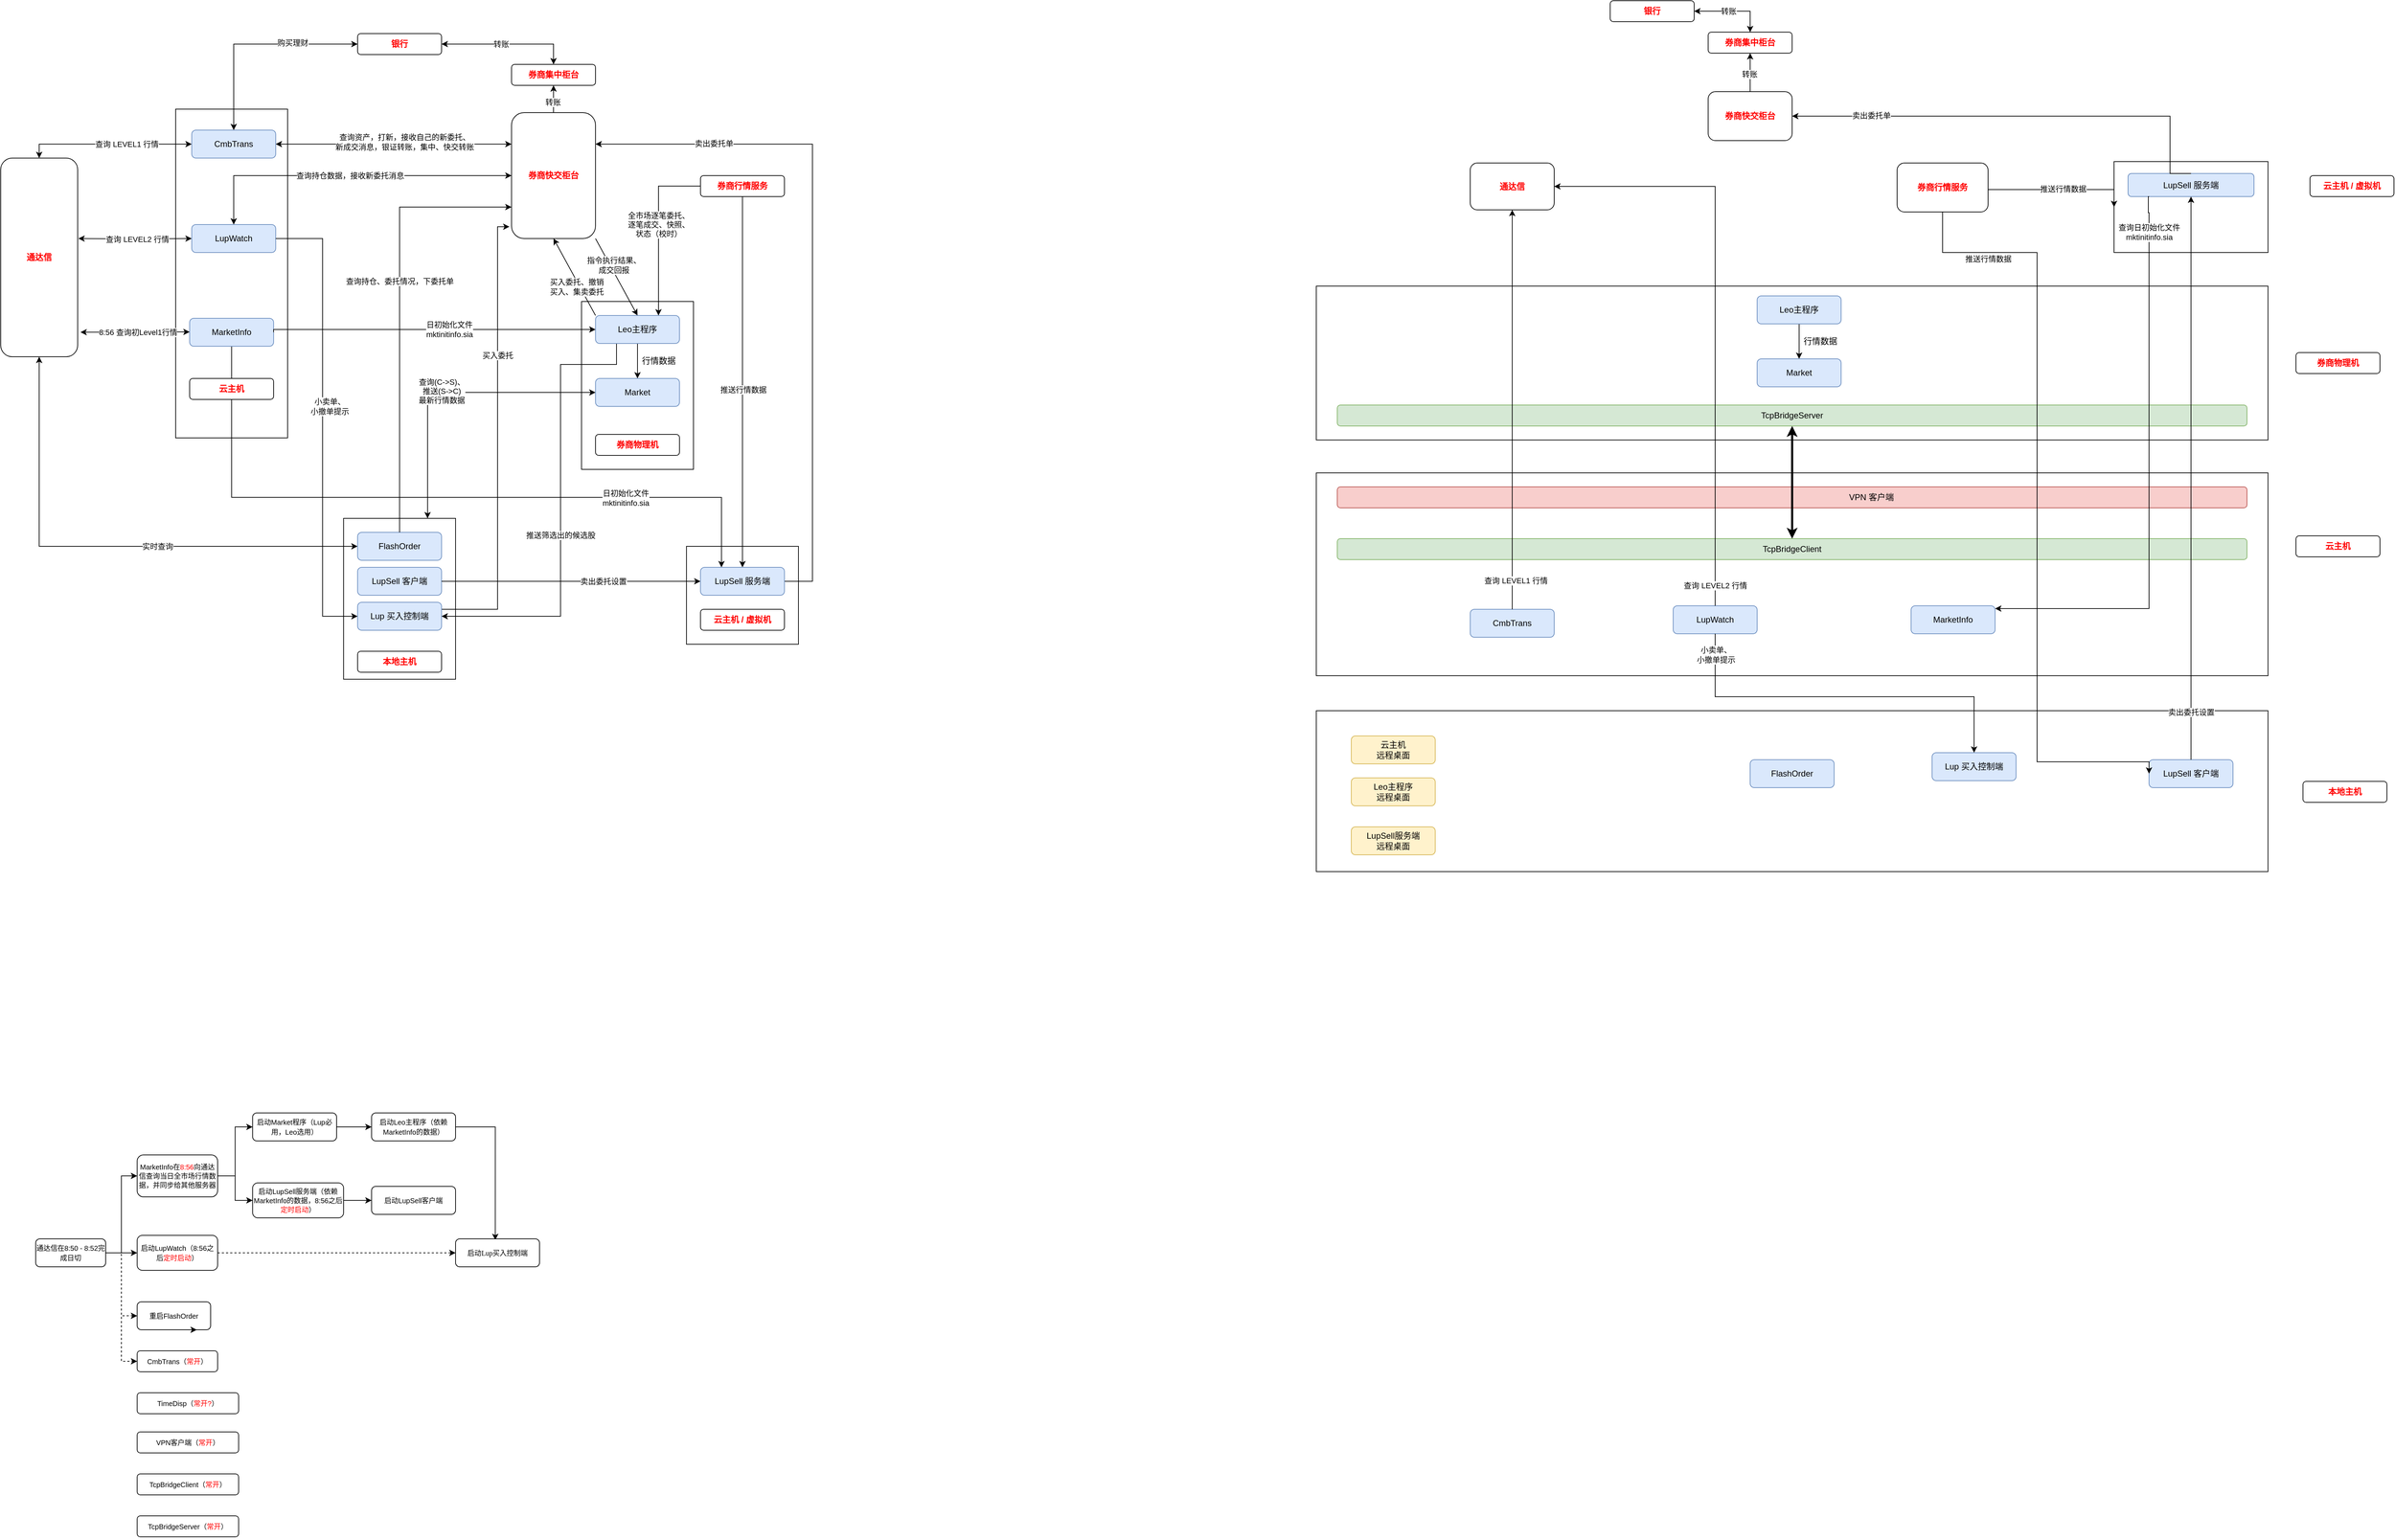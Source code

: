 <mxfile version="14.9.2" type="github">
  <diagram id="zWjm_z63V3XgTVhYP8XZ" name="Page-1">
    <mxGraphModel dx="1952" dy="1082" grid="1" gridSize="10" guides="1" tooltips="1" connect="1" arrows="1" fold="1" page="1" pageScale="1" pageWidth="100000" pageHeight="200000" background="none" math="0" shadow="0">
      <root>
        <mxCell id="0" />
        <mxCell id="1" parent="0" />
        <mxCell id="GFzgaptC59pULxbVYTi3-101" value="" style="rounded=0;whiteSpace=wrap;html=1;" parent="1" vertex="1">
          <mxGeometry x="1010" y="840" width="160" height="140" as="geometry" />
        </mxCell>
        <mxCell id="GFzgaptC59pULxbVYTi3-2" value="" style="rounded=0;whiteSpace=wrap;html=1;" parent="1" vertex="1">
          <mxGeometry x="520" y="800" width="160" height="230" as="geometry" />
        </mxCell>
        <mxCell id="GFzgaptC59pULxbVYTi3-75" style="edgeStyle=orthogonalEdgeStyle;rounded=0;orthogonalLoop=1;jettySize=auto;html=1;exitX=0;exitY=0.5;exitDx=0;exitDy=0;entryX=0.5;entryY=1;entryDx=0;entryDy=0;fontColor=#FF0000;startArrow=classic;startFill=1;" parent="1" source="GFzgaptC59pULxbVYTi3-3" target="GFzgaptC59pULxbVYTi3-17" edge="1">
          <mxGeometry relative="1" as="geometry" />
        </mxCell>
        <mxCell id="GFzgaptC59pULxbVYTi3-76" value="实时查询" style="edgeLabel;html=1;align=center;verticalAlign=middle;resizable=0;points=[];" parent="GFzgaptC59pULxbVYTi3-75" vertex="1" connectable="0">
          <mxGeometry x="0.005" y="1" relative="1" as="geometry">
            <mxPoint x="79" y="-1" as="offset" />
          </mxGeometry>
        </mxCell>
        <mxCell id="GFzgaptC59pULxbVYTi3-3" value="FlashOrder" style="rounded=1;whiteSpace=wrap;html=1;fillColor=#dae8fc;strokeColor=#6c8ebf;" parent="1" vertex="1">
          <mxGeometry x="540" y="820" width="120" height="40" as="geometry" />
        </mxCell>
        <mxCell id="GFzgaptC59pULxbVYTi3-4" value="LupSell 客户端" style="rounded=1;whiteSpace=wrap;html=1;fillColor=#dae8fc;strokeColor=#6c8ebf;" parent="1" vertex="1">
          <mxGeometry x="540" y="870" width="120" height="40" as="geometry" />
        </mxCell>
        <mxCell id="GFzgaptC59pULxbVYTi3-56" style="edgeStyle=orthogonalEdgeStyle;rounded=0;orthogonalLoop=1;jettySize=auto;html=1;exitX=1;exitY=0.25;exitDx=0;exitDy=0;startArrow=none;startFill=0;entryX=-0.025;entryY=0.906;entryDx=0;entryDy=0;entryPerimeter=0;" parent="1" source="GFzgaptC59pULxbVYTi3-5" target="GFzgaptC59pULxbVYTi3-18" edge="1">
          <mxGeometry relative="1" as="geometry">
            <mxPoint x="660" y="955" as="sourcePoint" />
            <mxPoint x="800" y="400" as="targetPoint" />
            <Array as="points">
              <mxPoint x="740" y="930" />
              <mxPoint x="740" y="383" />
            </Array>
          </mxGeometry>
        </mxCell>
        <mxCell id="GFzgaptC59pULxbVYTi3-58" value="买入委托" style="edgeLabel;html=1;align=center;verticalAlign=middle;resizable=0;points=[];" parent="GFzgaptC59pULxbVYTi3-56" vertex="1" connectable="0">
          <mxGeometry x="-0.495" y="-2" relative="1" as="geometry">
            <mxPoint x="-2" y="-281" as="offset" />
          </mxGeometry>
        </mxCell>
        <mxCell id="GFzgaptC59pULxbVYTi3-5" value="Lup 买入控制端" style="rounded=1;whiteSpace=wrap;html=1;fillColor=#dae8fc;strokeColor=#6c8ebf;" parent="1" vertex="1">
          <mxGeometry x="540" y="920" width="120" height="40" as="geometry" />
        </mxCell>
        <mxCell id="GFzgaptC59pULxbVYTi3-7" value="" style="rounded=0;whiteSpace=wrap;html=1;" parent="1" vertex="1">
          <mxGeometry x="280" y="215" width="160" height="470" as="geometry" />
        </mxCell>
        <mxCell id="GFzgaptC59pULxbVYTi3-39" style="edgeStyle=orthogonalEdgeStyle;rounded=0;orthogonalLoop=1;jettySize=auto;html=1;exitX=1;exitY=0.5;exitDx=0;exitDy=0;entryX=0;entryY=0.25;entryDx=0;entryDy=0;startArrow=classic;startFill=1;" parent="1" source="GFzgaptC59pULxbVYTi3-8" target="GFzgaptC59pULxbVYTi3-18" edge="1">
          <mxGeometry relative="1" as="geometry">
            <Array as="points">
              <mxPoint x="460" y="265" />
              <mxPoint x="460" y="265" />
            </Array>
          </mxGeometry>
        </mxCell>
        <mxCell id="GFzgaptC59pULxbVYTi3-84" value="查询资产，打新，接收自己的新委托、&lt;br&gt;新成交消息，银证转账，集中、快交转账" style="edgeLabel;html=1;align=center;verticalAlign=middle;resizable=0;points=[];" parent="GFzgaptC59pULxbVYTi3-39" vertex="1" connectable="0">
          <mxGeometry x="0.216" relative="1" as="geometry">
            <mxPoint x="-21" y="-3" as="offset" />
          </mxGeometry>
        </mxCell>
        <mxCell id="GFzgaptC59pULxbVYTi3-44" style="edgeStyle=orthogonalEdgeStyle;rounded=0;orthogonalLoop=1;jettySize=auto;html=1;entryX=0;entryY=0.5;entryDx=0;entryDy=0;startArrow=classic;startFill=1;" parent="1" target="GFzgaptC59pULxbVYTi3-10" edge="1">
          <mxGeometry relative="1" as="geometry">
            <mxPoint x="141" y="400" as="sourcePoint" />
            <Array as="points" />
          </mxGeometry>
        </mxCell>
        <mxCell id="GFzgaptC59pULxbVYTi3-80" value="查询 LEVEL2 行情" style="edgeLabel;html=1;align=center;verticalAlign=middle;resizable=0;points=[];" parent="GFzgaptC59pULxbVYTi3-44" vertex="1" connectable="0">
          <mxGeometry x="-0.06" y="1" relative="1" as="geometry">
            <mxPoint x="7" y="1" as="offset" />
          </mxGeometry>
        </mxCell>
        <mxCell id="GFzgaptC59pULxbVYTi3-48" style="edgeStyle=orthogonalEdgeStyle;rounded=0;orthogonalLoop=1;jettySize=auto;html=1;exitX=0.5;exitY=0;exitDx=0;exitDy=0;entryX=0.5;entryY=1;entryDx=0;entryDy=0;startArrow=none;startFill=0;" parent="1" source="GFzgaptC59pULxbVYTi3-18" target="GFzgaptC59pULxbVYTi3-86" edge="1">
          <mxGeometry relative="1" as="geometry" />
        </mxCell>
        <mxCell id="GFzgaptC59pULxbVYTi3-49" value="转账" style="edgeLabel;html=1;align=center;verticalAlign=middle;resizable=0;points=[];" parent="GFzgaptC59pULxbVYTi3-48" vertex="1" connectable="0">
          <mxGeometry x="0.163" y="1" relative="1" as="geometry">
            <mxPoint y="7" as="offset" />
          </mxGeometry>
        </mxCell>
        <mxCell id="GFzgaptC59pULxbVYTi3-91" style="edgeStyle=orthogonalEdgeStyle;rounded=0;orthogonalLoop=1;jettySize=auto;html=1;exitX=0;exitY=0.5;exitDx=0;exitDy=0;entryX=0.5;entryY=0;entryDx=0;entryDy=0;fontColor=#FF0000;startArrow=classic;startFill=1;" parent="1" source="GFzgaptC59pULxbVYTi3-8" target="GFzgaptC59pULxbVYTi3-17" edge="1">
          <mxGeometry relative="1" as="geometry">
            <Array as="points">
              <mxPoint x="85" y="265" />
            </Array>
          </mxGeometry>
        </mxCell>
        <mxCell id="GFzgaptC59pULxbVYTi3-93" value="查询 LEVEL1 行情" style="edgeLabel;html=1;align=center;verticalAlign=middle;resizable=0;points=[];" parent="GFzgaptC59pULxbVYTi3-91" vertex="1" connectable="0">
          <mxGeometry x="-0.216" relative="1" as="geometry">
            <mxPoint as="offset" />
          </mxGeometry>
        </mxCell>
        <mxCell id="GFzgaptC59pULxbVYTi3-8" value="CmbTrans" style="rounded=1;whiteSpace=wrap;html=1;fillColor=#dae8fc;strokeColor=#6c8ebf;" parent="1" vertex="1">
          <mxGeometry x="303" y="245" width="120" height="40" as="geometry" />
        </mxCell>
        <mxCell id="9MpZREbGWWfROIw2DjPy-7" style="edgeStyle=orthogonalEdgeStyle;rounded=0;orthogonalLoop=1;jettySize=auto;html=1;exitX=0.5;exitY=1;exitDx=0;exitDy=0;entryX=0.25;entryY=0;entryDx=0;entryDy=0;shadow=0;startArrow=none;startFill=0;" parent="1" source="GFzgaptC59pULxbVYTi3-9" target="GFzgaptC59pULxbVYTi3-71" edge="1">
          <mxGeometry relative="1" as="geometry">
            <Array as="points">
              <mxPoint x="360" y="770" />
              <mxPoint x="1060" y="770" />
            </Array>
          </mxGeometry>
        </mxCell>
        <mxCell id="9MpZREbGWWfROIw2DjPy-8" value="日初始化文件&lt;br&gt;mktinitinfo.sia" style="edgeLabel;html=1;align=center;verticalAlign=middle;resizable=0;points=[];" parent="9MpZREbGWWfROIw2DjPy-7" vertex="1" connectable="0">
          <mxGeometry x="0.449" y="-1" relative="1" as="geometry">
            <mxPoint x="43" as="offset" />
          </mxGeometry>
        </mxCell>
        <mxCell id="GFzgaptC59pULxbVYTi3-9" value="MarketInfo" style="rounded=1;whiteSpace=wrap;html=1;fillColor=#dae8fc;strokeColor=#6c8ebf;" parent="1" vertex="1">
          <mxGeometry x="300" y="514" width="120" height="40" as="geometry" />
        </mxCell>
        <mxCell id="GFzgaptC59pULxbVYTi3-10" value="LupWatch" style="rounded=1;whiteSpace=wrap;html=1;fillColor=#dae8fc;strokeColor=#6c8ebf;" parent="1" vertex="1">
          <mxGeometry x="303" y="380" width="120" height="40" as="geometry" />
        </mxCell>
        <mxCell id="GFzgaptC59pULxbVYTi3-12" value="" style="rounded=0;whiteSpace=wrap;html=1;" parent="1" vertex="1">
          <mxGeometry x="860" y="490" width="160" height="240" as="geometry" />
        </mxCell>
        <mxCell id="GFzgaptC59pULxbVYTi3-11" value="券商物理机" style="rounded=1;whiteSpace=wrap;html=1;fontColor=#FF0000;fontStyle=1" parent="1" vertex="1">
          <mxGeometry x="880" y="680" width="120" height="30" as="geometry" />
        </mxCell>
        <mxCell id="GFzgaptC59pULxbVYTi3-20" style="edgeStyle=orthogonalEdgeStyle;rounded=0;orthogonalLoop=1;jettySize=auto;html=1;exitX=0.5;exitY=1;exitDx=0;exitDy=0;entryX=0.5;entryY=0;entryDx=0;entryDy=0;" parent="1" source="GFzgaptC59pULxbVYTi3-13" target="GFzgaptC59pULxbVYTi3-14" edge="1">
          <mxGeometry relative="1" as="geometry" />
        </mxCell>
        <mxCell id="GFzgaptC59pULxbVYTi3-22" style="rounded=0;orthogonalLoop=1;jettySize=auto;html=1;exitX=0;exitY=0;exitDx=0;exitDy=0;entryX=0.5;entryY=1;entryDx=0;entryDy=0;startArrow=none;startFill=0;" parent="1" source="GFzgaptC59pULxbVYTi3-13" target="GFzgaptC59pULxbVYTi3-18" edge="1">
          <mxGeometry relative="1" as="geometry" />
        </mxCell>
        <mxCell id="GFzgaptC59pULxbVYTi3-23" value="买入委托、撤销&lt;br&gt;买入、集卖委托" style="edgeLabel;html=1;align=center;verticalAlign=middle;resizable=0;points=[];" parent="GFzgaptC59pULxbVYTi3-22" vertex="1" connectable="0">
          <mxGeometry x="-0.215" y="4" relative="1" as="geometry">
            <mxPoint as="offset" />
          </mxGeometry>
        </mxCell>
        <mxCell id="9MpZREbGWWfROIw2DjPy-3" style="edgeStyle=orthogonalEdgeStyle;rounded=0;orthogonalLoop=1;jettySize=auto;html=1;exitX=0.25;exitY=1;exitDx=0;exitDy=0;entryX=1;entryY=0.5;entryDx=0;entryDy=0;startArrow=none;startFill=0;fillColor=#e51400;" parent="1" source="GFzgaptC59pULxbVYTi3-13" target="GFzgaptC59pULxbVYTi3-5" edge="1">
          <mxGeometry relative="1" as="geometry">
            <Array as="points">
              <mxPoint x="910" y="580" />
              <mxPoint x="830" y="580" />
              <mxPoint x="830" y="940" />
            </Array>
          </mxGeometry>
        </mxCell>
        <mxCell id="9MpZREbGWWfROIw2DjPy-4" value="推送筛选出的候选股" style="edgeLabel;html=1;align=center;verticalAlign=middle;resizable=0;points=[];" parent="9MpZREbGWWfROIw2DjPy-3" vertex="1" connectable="0">
          <mxGeometry x="-0.11" relative="1" as="geometry">
            <mxPoint y="69" as="offset" />
          </mxGeometry>
        </mxCell>
        <mxCell id="GFzgaptC59pULxbVYTi3-13" value="Leo主程序" style="rounded=1;whiteSpace=wrap;html=1;fillColor=#dae8fc;strokeColor=#6c8ebf;" parent="1" vertex="1">
          <mxGeometry x="880" y="510" width="120" height="40" as="geometry" />
        </mxCell>
        <mxCell id="GFzgaptC59pULxbVYTi3-46" style="edgeStyle=orthogonalEdgeStyle;rounded=0;orthogonalLoop=1;jettySize=auto;html=1;exitX=0;exitY=0.5;exitDx=0;exitDy=0;entryX=0.75;entryY=0;entryDx=0;entryDy=0;startArrow=classic;startFill=1;" parent="1" source="GFzgaptC59pULxbVYTi3-14" target="GFzgaptC59pULxbVYTi3-2" edge="1">
          <mxGeometry relative="1" as="geometry" />
        </mxCell>
        <mxCell id="GFzgaptC59pULxbVYTi3-54" value="查询(C-&amp;gt;S)、&lt;br&gt;推送(S-&amp;gt;C)&lt;br&gt;最新行情数据" style="edgeLabel;html=1;align=center;verticalAlign=middle;resizable=0;points=[];" parent="GFzgaptC59pULxbVYTi3-46" vertex="1" connectable="0">
          <mxGeometry x="0.505" y="3" relative="1" as="geometry">
            <mxPoint x="17" y="-78" as="offset" />
          </mxGeometry>
        </mxCell>
        <mxCell id="GFzgaptC59pULxbVYTi3-14" value="Market" style="rounded=1;whiteSpace=wrap;html=1;fillColor=#dae8fc;strokeColor=#6c8ebf;" parent="1" vertex="1">
          <mxGeometry x="880" y="600" width="120" height="40" as="geometry" />
        </mxCell>
        <mxCell id="GFzgaptC59pULxbVYTi3-34" style="edgeStyle=orthogonalEdgeStyle;rounded=0;orthogonalLoop=1;jettySize=auto;html=1;exitX=0;exitY=0.5;exitDx=0;exitDy=0;entryX=0.5;entryY=0;entryDx=0;entryDy=0;startArrow=classic;startFill=1;" parent="1" source="GFzgaptC59pULxbVYTi3-47" target="GFzgaptC59pULxbVYTi3-8" edge="1">
          <mxGeometry relative="1" as="geometry" />
        </mxCell>
        <mxCell id="GFzgaptC59pULxbVYTi3-35" value="购买理财" style="edgeLabel;html=1;align=center;verticalAlign=middle;resizable=0;points=[];" parent="GFzgaptC59pULxbVYTi3-34" vertex="1" connectable="0">
          <mxGeometry x="-0.092" y="3" relative="1" as="geometry">
            <mxPoint x="43" y="-5" as="offset" />
          </mxGeometry>
        </mxCell>
        <mxCell id="GFzgaptC59pULxbVYTi3-41" style="edgeStyle=orthogonalEdgeStyle;rounded=0;orthogonalLoop=1;jettySize=auto;html=1;startArrow=classic;startFill=1;exitX=1.036;exitY=0.938;exitDx=0;exitDy=0;exitPerimeter=0;" parent="1" edge="1">
          <mxGeometry relative="1" as="geometry">
            <mxPoint x="143.96" y="533.892" as="sourcePoint" />
            <Array as="points">
              <mxPoint x="144" y="533.5" />
            </Array>
            <mxPoint x="300" y="533.5" as="targetPoint" />
          </mxGeometry>
        </mxCell>
        <mxCell id="GFzgaptC59pULxbVYTi3-42" value="8:56 查询初Level1行情" style="edgeLabel;html=1;align=center;verticalAlign=middle;resizable=0;points=[];" parent="GFzgaptC59pULxbVYTi3-41" vertex="1" connectable="0">
          <mxGeometry x="-0.24" y="1" relative="1" as="geometry">
            <mxPoint x="22" y="1" as="offset" />
          </mxGeometry>
        </mxCell>
        <mxCell id="GFzgaptC59pULxbVYTi3-17" value="通达信" style="rounded=1;whiteSpace=wrap;html=1;fontColor=#FF0000;fontStyle=1" parent="1" vertex="1">
          <mxGeometry x="30" y="285" width="110" height="284" as="geometry" />
        </mxCell>
        <mxCell id="GFzgaptC59pULxbVYTi3-25" style="edgeStyle=none;rounded=0;orthogonalLoop=1;jettySize=auto;html=1;exitX=1;exitY=1;exitDx=0;exitDy=0;entryX=0.5;entryY=0;entryDx=0;entryDy=0;startArrow=none;startFill=0;" parent="1" source="GFzgaptC59pULxbVYTi3-18" target="GFzgaptC59pULxbVYTi3-13" edge="1">
          <mxGeometry relative="1" as="geometry" />
        </mxCell>
        <mxCell id="GFzgaptC59pULxbVYTi3-27" value="指令执行结果、&lt;br&gt;成交回报" style="edgeLabel;html=1;align=center;verticalAlign=middle;resizable=0;points=[];" parent="GFzgaptC59pULxbVYTi3-25" vertex="1" connectable="0">
          <mxGeometry x="-0.277" y="4" relative="1" as="geometry">
            <mxPoint as="offset" />
          </mxGeometry>
        </mxCell>
        <mxCell id="GFzgaptC59pULxbVYTi3-81" style="edgeStyle=orthogonalEdgeStyle;rounded=0;orthogonalLoop=1;jettySize=auto;html=1;exitX=0;exitY=0.5;exitDx=0;exitDy=0;fontColor=#FF0000;startArrow=classic;startFill=1;" parent="1" source="GFzgaptC59pULxbVYTi3-18" edge="1">
          <mxGeometry relative="1" as="geometry">
            <Array as="points">
              <mxPoint x="363" y="310" />
            </Array>
            <mxPoint x="363" y="380" as="targetPoint" />
          </mxGeometry>
        </mxCell>
        <mxCell id="GFzgaptC59pULxbVYTi3-82" value="查询持仓数据，接收新委托消息" style="edgeLabel;html=1;align=center;verticalAlign=middle;resizable=0;points=[];" parent="GFzgaptC59pULxbVYTi3-81" vertex="1" connectable="0">
          <mxGeometry x="-0.38" y="3" relative="1" as="geometry">
            <mxPoint x="-86" y="-3" as="offset" />
          </mxGeometry>
        </mxCell>
        <mxCell id="GFzgaptC59pULxbVYTi3-18" value="券商快交柜台" style="rounded=1;whiteSpace=wrap;html=1;fontStyle=1;fontColor=#FF0000;" parent="1" vertex="1">
          <mxGeometry x="760" y="220" width="120" height="180" as="geometry" />
        </mxCell>
        <mxCell id="GFzgaptC59pULxbVYTi3-28" style="edgeStyle=orthogonalEdgeStyle;rounded=0;orthogonalLoop=1;jettySize=auto;html=1;exitX=0;exitY=0.5;exitDx=0;exitDy=0;entryX=0.75;entryY=0;entryDx=0;entryDy=0;startArrow=none;startFill=0;" parent="1" source="GFzgaptC59pULxbVYTi3-19" target="GFzgaptC59pULxbVYTi3-13" edge="1">
          <mxGeometry relative="1" as="geometry" />
        </mxCell>
        <mxCell id="GFzgaptC59pULxbVYTi3-30" value="全市场逐笔委托、&lt;br&gt;逐笔成交、快照、&lt;br&gt;状态（校时）" style="edgeLabel;html=1;align=center;verticalAlign=middle;resizable=0;points=[];" parent="GFzgaptC59pULxbVYTi3-28" vertex="1" connectable="0">
          <mxGeometry x="-0.414" y="3" relative="1" as="geometry">
            <mxPoint x="-3" y="43" as="offset" />
          </mxGeometry>
        </mxCell>
        <mxCell id="GFzgaptC59pULxbVYTi3-19" value="券商行情服务" style="rounded=1;whiteSpace=wrap;html=1;fontColor=#FF0000;fontStyle=1" parent="1" vertex="1">
          <mxGeometry x="1030" y="310" width="120" height="30" as="geometry" />
        </mxCell>
        <mxCell id="GFzgaptC59pULxbVYTi3-36" value="行情数据" style="text;html=1;resizable=0;autosize=1;align=center;verticalAlign=middle;points=[];fillColor=none;strokeColor=none;rounded=0;" parent="1" vertex="1">
          <mxGeometry x="940" y="565" width="60" height="20" as="geometry" />
        </mxCell>
        <mxCell id="GFzgaptC59pULxbVYTi3-47" value="银行" style="rounded=1;whiteSpace=wrap;html=1;fontColor=#FF0000;fontStyle=1" parent="1" vertex="1">
          <mxGeometry x="540" y="107" width="120" height="30" as="geometry" />
        </mxCell>
        <mxCell id="GFzgaptC59pULxbVYTi3-51" style="edgeStyle=orthogonalEdgeStyle;rounded=0;orthogonalLoop=1;jettySize=auto;html=1;entryX=0;entryY=0.75;entryDx=0;entryDy=0;startArrow=none;startFill=0;exitX=0.5;exitY=0;exitDx=0;exitDy=0;" parent="1" source="GFzgaptC59pULxbVYTi3-3" target="GFzgaptC59pULxbVYTi3-18" edge="1">
          <mxGeometry relative="1" as="geometry">
            <mxPoint x="650" y="820" as="sourcePoint" />
            <Array as="points">
              <mxPoint x="600" y="355" />
            </Array>
          </mxGeometry>
        </mxCell>
        <mxCell id="GFzgaptC59pULxbVYTi3-77" value="查询持仓、委托情况，下委托单" style="edgeLabel;html=1;align=center;verticalAlign=middle;resizable=0;points=[];" parent="GFzgaptC59pULxbVYTi3-51" vertex="1" connectable="0">
          <mxGeometry x="0.205" y="2" relative="1" as="geometry">
            <mxPoint x="2" y="17" as="offset" />
          </mxGeometry>
        </mxCell>
        <mxCell id="GFzgaptC59pULxbVYTi3-55" style="edgeStyle=orthogonalEdgeStyle;rounded=0;orthogonalLoop=1;jettySize=auto;html=1;exitX=1;exitY=0.5;exitDx=0;exitDy=0;entryX=0;entryY=0.5;entryDx=0;entryDy=0;startArrow=none;startFill=0;" parent="1" source="GFzgaptC59pULxbVYTi3-4" target="GFzgaptC59pULxbVYTi3-71" edge="1">
          <mxGeometry relative="1" as="geometry">
            <Array as="points">
              <mxPoint x="910" y="890" />
              <mxPoint x="910" y="890" />
            </Array>
          </mxGeometry>
        </mxCell>
        <mxCell id="GFzgaptC59pULxbVYTi3-57" value="卖出委托设置" style="edgeLabel;html=1;align=center;verticalAlign=middle;resizable=0;points=[];" parent="GFzgaptC59pULxbVYTi3-55" vertex="1" connectable="0">
          <mxGeometry x="-0.424" y="-1" relative="1" as="geometry">
            <mxPoint x="124" y="-1" as="offset" />
          </mxGeometry>
        </mxCell>
        <mxCell id="GFzgaptC59pULxbVYTi3-68" style="edgeStyle=orthogonalEdgeStyle;rounded=0;orthogonalLoop=1;jettySize=auto;html=1;fontColor=#000000;startArrow=none;startFill=0;exitX=1;exitY=0.5;exitDx=0;exitDy=0;" parent="1" source="GFzgaptC59pULxbVYTi3-9" edge="1">
          <mxGeometry relative="1" as="geometry">
            <mxPoint x="880" y="530" as="targetPoint" />
            <Array as="points">
              <mxPoint x="420" y="530" />
            </Array>
            <mxPoint x="420" y="530" as="sourcePoint" />
          </mxGeometry>
        </mxCell>
        <mxCell id="GFzgaptC59pULxbVYTi3-69" value="日初始化文件&lt;br&gt;mktinitinfo.sia" style="edgeLabel;html=1;align=center;verticalAlign=middle;resizable=0;points=[];fontColor=#000000;" parent="GFzgaptC59pULxbVYTi3-68" vertex="1" connectable="0">
          <mxGeometry x="-0.184" y="2" relative="1" as="geometry">
            <mxPoint x="65" y="2" as="offset" />
          </mxGeometry>
        </mxCell>
        <mxCell id="GFzgaptC59pULxbVYTi3-72" style="edgeStyle=orthogonalEdgeStyle;rounded=0;orthogonalLoop=1;jettySize=auto;html=1;exitX=0.433;exitY=1;exitDx=0;exitDy=0;fontColor=#FF0000;startArrow=none;startFill=0;exitPerimeter=0;entryX=0.5;entryY=0;entryDx=0;entryDy=0;" parent="1" source="GFzgaptC59pULxbVYTi3-19" target="GFzgaptC59pULxbVYTi3-71" edge="1">
          <mxGeometry relative="1" as="geometry">
            <mxPoint x="1090" y="880" as="targetPoint" />
            <Array as="points">
              <mxPoint x="1090" y="340" />
            </Array>
          </mxGeometry>
        </mxCell>
        <mxCell id="9MpZREbGWWfROIw2DjPy-2" value="推送行情数据" style="edgeLabel;html=1;align=center;verticalAlign=middle;resizable=0;points=[];" parent="GFzgaptC59pULxbVYTi3-72" vertex="1" connectable="0">
          <mxGeometry x="0.055" y="1" relative="1" as="geometry">
            <mxPoint as="offset" />
          </mxGeometry>
        </mxCell>
        <mxCell id="GFzgaptC59pULxbVYTi3-73" style="edgeStyle=orthogonalEdgeStyle;rounded=0;orthogonalLoop=1;jettySize=auto;html=1;exitX=1;exitY=0.5;exitDx=0;exitDy=0;fontColor=#FF0000;startArrow=none;startFill=0;entryX=1;entryY=0.25;entryDx=0;entryDy=0;" parent="1" source="GFzgaptC59pULxbVYTi3-71" target="GFzgaptC59pULxbVYTi3-18" edge="1">
          <mxGeometry relative="1" as="geometry">
            <Array as="points">
              <mxPoint x="1190" y="890" />
              <mxPoint x="1190" y="265" />
            </Array>
          </mxGeometry>
        </mxCell>
        <mxCell id="GFzgaptC59pULxbVYTi3-104" value="卖出委托单" style="edgeLabel;html=1;align=center;verticalAlign=middle;resizable=0;points=[];fontColor=#000000;" parent="GFzgaptC59pULxbVYTi3-73" vertex="1" connectable="0">
          <mxGeometry x="0.654" y="-1" relative="1" as="geometry">
            <mxPoint as="offset" />
          </mxGeometry>
        </mxCell>
        <mxCell id="GFzgaptC59pULxbVYTi3-71" value="LupSell 服务端" style="rounded=1;whiteSpace=wrap;html=1;fillColor=#dae8fc;strokeColor=#6c8ebf;" parent="1" vertex="1">
          <mxGeometry x="1030" y="870" width="120" height="40" as="geometry" />
        </mxCell>
        <mxCell id="GFzgaptC59pULxbVYTi3-87" style="edgeStyle=orthogonalEdgeStyle;rounded=0;orthogonalLoop=1;jettySize=auto;html=1;exitX=0.5;exitY=0;exitDx=0;exitDy=0;entryX=1;entryY=0.5;entryDx=0;entryDy=0;fontColor=#FF0000;startArrow=classic;startFill=1;" parent="1" source="GFzgaptC59pULxbVYTi3-86" target="GFzgaptC59pULxbVYTi3-47" edge="1">
          <mxGeometry relative="1" as="geometry" />
        </mxCell>
        <mxCell id="GFzgaptC59pULxbVYTi3-95" value="转账" style="edgeLabel;html=1;align=center;verticalAlign=middle;resizable=0;points=[];" parent="GFzgaptC59pULxbVYTi3-87" vertex="1" connectable="0">
          <mxGeometry x="0.106" relative="1" as="geometry">
            <mxPoint as="offset" />
          </mxGeometry>
        </mxCell>
        <mxCell id="GFzgaptC59pULxbVYTi3-86" value="券商集中柜台" style="rounded=1;whiteSpace=wrap;html=1;fontColor=#FF0000;fontStyle=1;fontSize=12;" parent="1" vertex="1">
          <mxGeometry x="760" y="151" width="120" height="30" as="geometry" />
        </mxCell>
        <mxCell id="GFzgaptC59pULxbVYTi3-6" value="云主机" style="rounded=1;whiteSpace=wrap;html=1;fontColor=#FF0000;fontStyle=1" parent="1" vertex="1">
          <mxGeometry x="300" y="600" width="120" height="30" as="geometry" />
        </mxCell>
        <mxCell id="GFzgaptC59pULxbVYTi3-102" value="云主机 / 虚拟机" style="rounded=1;whiteSpace=wrap;html=1;fontColor=#FF0000;fontStyle=1" parent="1" vertex="1">
          <mxGeometry x="1030" y="930" width="120" height="30" as="geometry" />
        </mxCell>
        <mxCell id="GFzgaptC59pULxbVYTi3-1" value="本地主机" style="rounded=1;whiteSpace=wrap;html=1;fontColor=#FF0000;fontStyle=1" parent="1" vertex="1">
          <mxGeometry x="540" y="990" width="120" height="30" as="geometry" />
        </mxCell>
        <mxCell id="GFzgaptC59pULxbVYTi3-78" style="edgeStyle=orthogonalEdgeStyle;rounded=0;orthogonalLoop=1;jettySize=auto;html=1;exitX=1;exitY=0.5;exitDx=0;exitDy=0;entryX=0;entryY=0.5;entryDx=0;entryDy=0;fontColor=#FF0000;startArrow=none;startFill=0;" parent="1" source="GFzgaptC59pULxbVYTi3-10" target="GFzgaptC59pULxbVYTi3-5" edge="1">
          <mxGeometry relative="1" as="geometry">
            <Array as="points">
              <mxPoint x="490" y="400" />
              <mxPoint x="490" y="940" />
            </Array>
          </mxGeometry>
        </mxCell>
        <mxCell id="GFzgaptC59pULxbVYTi3-79" value="小卖单、&lt;br&gt;小撤单提示" style="edgeLabel;html=1;align=center;verticalAlign=middle;resizable=0;points=[];" parent="GFzgaptC59pULxbVYTi3-78" vertex="1" connectable="0">
          <mxGeometry x="-0.065" y="-1" relative="1" as="geometry">
            <mxPoint x="11" as="offset" />
          </mxGeometry>
        </mxCell>
        <mxCell id="YGjzsFuAqEHbAgfM_WPp-7" style="edgeStyle=orthogonalEdgeStyle;rounded=0;orthogonalLoop=1;jettySize=auto;html=1;exitX=1;exitY=0.5;exitDx=0;exitDy=0;" parent="1" source="YGjzsFuAqEHbAgfM_WPp-2" target="YGjzsFuAqEHbAgfM_WPp-4" edge="1">
          <mxGeometry relative="1" as="geometry" />
        </mxCell>
        <mxCell id="YGjzsFuAqEHbAgfM_WPp-8" style="edgeStyle=orthogonalEdgeStyle;rounded=0;orthogonalLoop=1;jettySize=auto;html=1;exitX=1;exitY=0.5;exitDx=0;exitDy=0;entryX=0;entryY=0.5;entryDx=0;entryDy=0;" parent="1" source="YGjzsFuAqEHbAgfM_WPp-2" target="YGjzsFuAqEHbAgfM_WPp-3" edge="1">
          <mxGeometry relative="1" as="geometry" />
        </mxCell>
        <mxCell id="YGjzsFuAqEHbAgfM_WPp-9" style="edgeStyle=orthogonalEdgeStyle;rounded=0;orthogonalLoop=1;jettySize=auto;html=1;exitX=1;exitY=0.5;exitDx=0;exitDy=0;entryX=0;entryY=0.5;entryDx=0;entryDy=0;dashed=1;" parent="1" source="YGjzsFuAqEHbAgfM_WPp-2" target="YGjzsFuAqEHbAgfM_WPp-5" edge="1">
          <mxGeometry relative="1" as="geometry" />
        </mxCell>
        <mxCell id="YGjzsFuAqEHbAgfM_WPp-22" style="edgeStyle=orthogonalEdgeStyle;rounded=0;orthogonalLoop=1;jettySize=auto;html=1;exitX=1;exitY=0.5;exitDx=0;exitDy=0;entryX=0;entryY=0.5;entryDx=0;entryDy=0;dashed=1;" parent="1" source="YGjzsFuAqEHbAgfM_WPp-2" target="YGjzsFuAqEHbAgfM_WPp-21" edge="1">
          <mxGeometry relative="1" as="geometry" />
        </mxCell>
        <mxCell id="YGjzsFuAqEHbAgfM_WPp-2" value="&lt;p class=&quot;MsoNormal&quot; style=&quot;line-height: 10.0pt&quot;&gt;&lt;span style=&quot;font-size: 7.5pt&quot;&gt;通达信在&lt;span lang=&quot;EN-US&quot;&gt;8:50 - 8:52&lt;/span&gt;完成日切&lt;span lang=&quot;EN-US&quot;&gt;&lt;/span&gt;&lt;/span&gt;&lt;/p&gt;" style="rounded=1;whiteSpace=wrap;html=1;" parent="1" vertex="1">
          <mxGeometry x="80" y="1830" width="100" height="40" as="geometry" />
        </mxCell>
        <mxCell id="YGjzsFuAqEHbAgfM_WPp-17" style="edgeStyle=orthogonalEdgeStyle;rounded=0;orthogonalLoop=1;jettySize=auto;html=1;exitX=1;exitY=0.5;exitDx=0;exitDy=0;entryX=0;entryY=0.5;entryDx=0;entryDy=0;" parent="1" source="YGjzsFuAqEHbAgfM_WPp-3" target="YGjzsFuAqEHbAgfM_WPp-10" edge="1">
          <mxGeometry relative="1" as="geometry" />
        </mxCell>
        <mxCell id="YGjzsFuAqEHbAgfM_WPp-19" style="edgeStyle=orthogonalEdgeStyle;rounded=0;orthogonalLoop=1;jettySize=auto;html=1;exitX=1;exitY=0.5;exitDx=0;exitDy=0;entryX=0;entryY=0.5;entryDx=0;entryDy=0;" parent="1" source="YGjzsFuAqEHbAgfM_WPp-3" target="YGjzsFuAqEHbAgfM_WPp-12" edge="1">
          <mxGeometry relative="1" as="geometry" />
        </mxCell>
        <mxCell id="YGjzsFuAqEHbAgfM_WPp-3" value="&lt;p class=&quot;MsoNormal&quot; style=&quot;line-height: 10.0pt&quot;&gt;&lt;span lang=&quot;EN-US&quot; style=&quot;font-size: 7.5pt&quot;&gt;MarketInfo&lt;/span&gt;&lt;span style=&quot;font-size: 7.5pt&quot;&gt;在&lt;span lang=&quot;EN-US&quot; style=&quot;color: red&quot;&gt;8:56&lt;/span&gt;向通达信查询当日全市场行情数据，并同步给其他服务器&lt;span lang=&quot;EN-US&quot;&gt;&lt;/span&gt;&lt;/span&gt;&lt;/p&gt;" style="rounded=1;whiteSpace=wrap;html=1;" parent="1" vertex="1">
          <mxGeometry x="225" y="1710" width="115" height="60" as="geometry" />
        </mxCell>
        <mxCell id="YGjzsFuAqEHbAgfM_WPp-15" style="edgeStyle=orthogonalEdgeStyle;rounded=0;orthogonalLoop=1;jettySize=auto;html=1;exitX=1;exitY=0.5;exitDx=0;exitDy=0;entryX=0;entryY=0.5;entryDx=0;entryDy=0;dashed=1;" parent="1" source="YGjzsFuAqEHbAgfM_WPp-4" target="YGjzsFuAqEHbAgfM_WPp-14" edge="1">
          <mxGeometry relative="1" as="geometry" />
        </mxCell>
        <mxCell id="YGjzsFuAqEHbAgfM_WPp-4" value="&lt;p class=&quot;MsoNormal&quot; style=&quot;line-height: 10.0pt&quot;&gt;&lt;span style=&quot;font-size: 7.5pt&quot;&gt;启动&lt;span lang=&quot;EN-US&quot;&gt;LupWatch&lt;/span&gt;（8:56之后&lt;font color=&quot;#ff0000&quot;&gt;定时&lt;/font&gt;&lt;span style=&quot;color: red&quot;&gt;启动&lt;/span&gt;）&lt;span lang=&quot;EN-US&quot;&gt;&lt;/span&gt;&lt;/span&gt;&lt;/p&gt;" style="rounded=1;whiteSpace=wrap;html=1;" parent="1" vertex="1">
          <mxGeometry x="225" y="1825" width="115" height="50" as="geometry" />
        </mxCell>
        <mxCell id="YGjzsFuAqEHbAgfM_WPp-5" value="&lt;p class=&quot;MsoNormal&quot; style=&quot;line-height: 10.0pt&quot;&gt;&lt;span style=&quot;font-size: 7.5pt&quot;&gt;重启&lt;span lang=&quot;EN-US&quot;&gt;FlashOrder&lt;/span&gt;&lt;/span&gt;&lt;/p&gt;" style="rounded=1;whiteSpace=wrap;html=1;" parent="1" vertex="1">
          <mxGeometry x="225" y="1920" width="105" height="40" as="geometry" />
        </mxCell>
        <mxCell id="YGjzsFuAqEHbAgfM_WPp-6" style="edgeStyle=orthogonalEdgeStyle;rounded=0;orthogonalLoop=1;jettySize=auto;html=1;exitX=0.75;exitY=1;exitDx=0;exitDy=0;entryX=0.812;entryY=1.021;entryDx=0;entryDy=0;entryPerimeter=0;" parent="1" source="YGjzsFuAqEHbAgfM_WPp-5" target="YGjzsFuAqEHbAgfM_WPp-5" edge="1">
          <mxGeometry relative="1" as="geometry" />
        </mxCell>
        <mxCell id="YGjzsFuAqEHbAgfM_WPp-18" style="edgeStyle=orthogonalEdgeStyle;rounded=0;orthogonalLoop=1;jettySize=auto;html=1;exitX=1;exitY=0.5;exitDx=0;exitDy=0;entryX=0;entryY=0.5;entryDx=0;entryDy=0;" parent="1" source="YGjzsFuAqEHbAgfM_WPp-10" target="YGjzsFuAqEHbAgfM_WPp-11" edge="1">
          <mxGeometry relative="1" as="geometry" />
        </mxCell>
        <mxCell id="YGjzsFuAqEHbAgfM_WPp-10" value="&lt;p class=&quot;MsoNormal&quot; style=&quot;line-height: 10.0pt&quot;&gt;&lt;span style=&quot;font-size: 7.5pt&quot;&gt;启动&lt;span lang=&quot;EN-US&quot;&gt;Market&lt;/span&gt;程序（Lup必用，Leo选用）&lt;span lang=&quot;EN-US&quot;&gt;&lt;/span&gt;&lt;/span&gt;&lt;/p&gt;" style="rounded=1;whiteSpace=wrap;html=1;" parent="1" vertex="1">
          <mxGeometry x="390" y="1650" width="120" height="40" as="geometry" />
        </mxCell>
        <mxCell id="YGjzsFuAqEHbAgfM_WPp-16" style="edgeStyle=orthogonalEdgeStyle;rounded=0;orthogonalLoop=1;jettySize=auto;html=1;exitX=1;exitY=0.5;exitDx=0;exitDy=0;entryX=0.473;entryY=0.043;entryDx=0;entryDy=0;entryPerimeter=0;" parent="1" source="YGjzsFuAqEHbAgfM_WPp-11" target="YGjzsFuAqEHbAgfM_WPp-14" edge="1">
          <mxGeometry relative="1" as="geometry" />
        </mxCell>
        <mxCell id="YGjzsFuAqEHbAgfM_WPp-11" value="&lt;p class=&quot;MsoNormal&quot; style=&quot;line-height: 10.0pt&quot;&gt;&lt;span style=&quot;font-size: 7.5pt&quot;&gt;启动&lt;span lang=&quot;EN-US&quot;&gt;Leo&lt;/span&gt;主程序（依赖&lt;span lang=&quot;EN-US&quot;&gt;MarketInfo&lt;/span&gt;的数据）&lt;span lang=&quot;EN-US&quot;&gt;&lt;/span&gt;&lt;/span&gt;&lt;/p&gt;" style="rounded=1;whiteSpace=wrap;html=1;" parent="1" vertex="1">
          <mxGeometry x="560" y="1650" width="120" height="40" as="geometry" />
        </mxCell>
        <mxCell id="YGjzsFuAqEHbAgfM_WPp-20" style="edgeStyle=orthogonalEdgeStyle;rounded=0;orthogonalLoop=1;jettySize=auto;html=1;exitX=1;exitY=0.5;exitDx=0;exitDy=0;entryX=0;entryY=0.5;entryDx=0;entryDy=0;" parent="1" source="YGjzsFuAqEHbAgfM_WPp-12" target="YGjzsFuAqEHbAgfM_WPp-13" edge="1">
          <mxGeometry relative="1" as="geometry" />
        </mxCell>
        <mxCell id="YGjzsFuAqEHbAgfM_WPp-12" value="&lt;p class=&quot;MsoNormal&quot; style=&quot;line-height: 10.0pt&quot;&gt;&lt;span style=&quot;font-size: 7.5pt&quot;&gt;启动&lt;span lang=&quot;EN-US&quot;&gt;LupSell&lt;/span&gt;服务端（依赖MarketInfo的数据，8:56之后&lt;font color=&quot;#ff0000&quot;&gt;定时启动&lt;/font&gt;）&lt;span lang=&quot;EN-US&quot;&gt;&lt;/span&gt;&lt;/span&gt;&lt;/p&gt;" style="rounded=1;whiteSpace=wrap;html=1;" parent="1" vertex="1">
          <mxGeometry x="390" y="1750" width="130" height="50" as="geometry" />
        </mxCell>
        <mxCell id="YGjzsFuAqEHbAgfM_WPp-13" value="&lt;p class=&quot;MsoNormal&quot; style=&quot;line-height: 10.0pt&quot;&gt;&lt;span style=&quot;font-size: 7.5pt&quot;&gt;启动&lt;span lang=&quot;EN-US&quot;&gt;LupSell&lt;/span&gt;客户端&lt;span lang=&quot;EN-US&quot;&gt;&lt;/span&gt;&lt;/span&gt;&lt;/p&gt;" style="rounded=1;whiteSpace=wrap;html=1;" parent="1" vertex="1">
          <mxGeometry x="560" y="1755" width="120" height="40" as="geometry" />
        </mxCell>
        <mxCell id="YGjzsFuAqEHbAgfM_WPp-14" value="&lt;p class=&quot;MsoNormal&quot; style=&quot;line-height: 10.0pt&quot;&gt;&lt;span style=&quot;font-size: 7.5pt ; font-family: &amp;#34;dengxian&amp;#34;&quot;&gt;启动&lt;span lang=&quot;EN-US&quot;&gt;Lup&lt;/span&gt;买入控制端&lt;/span&gt;&lt;br&gt;&lt;/p&gt;" style="rounded=1;whiteSpace=wrap;html=1;" parent="1" vertex="1">
          <mxGeometry x="680" y="1830" width="120" height="40" as="geometry" />
        </mxCell>
        <mxCell id="YGjzsFuAqEHbAgfM_WPp-21" value="&lt;p class=&quot;MsoNormal&quot; style=&quot;line-height: 10.0pt&quot;&gt;&lt;span style=&quot;font-size: 7.5pt&quot;&gt;CmbTrans（&lt;font color=&quot;#ff0000&quot;&gt;常开&lt;/font&gt;）&lt;/span&gt;&lt;/p&gt;" style="rounded=1;whiteSpace=wrap;html=1;" parent="1" vertex="1">
          <mxGeometry x="225" y="1990" width="115" height="30" as="geometry" />
        </mxCell>
        <mxCell id="KkX4r5EW4XWWtcg6vwqa-1" value="" style="rounded=0;whiteSpace=wrap;html=1;" vertex="1" parent="1">
          <mxGeometry x="3050" y="290" width="220" height="130" as="geometry" />
        </mxCell>
        <mxCell id="KkX4r5EW4XWWtcg6vwqa-2" value="" style="rounded=0;whiteSpace=wrap;html=1;" vertex="1" parent="1">
          <mxGeometry x="1910" y="1075" width="1360" height="230" as="geometry" />
        </mxCell>
        <mxCell id="KkX4r5EW4XWWtcg6vwqa-5" value="FlashOrder" style="rounded=1;whiteSpace=wrap;html=1;fillColor=#dae8fc;strokeColor=#6c8ebf;" vertex="1" parent="1">
          <mxGeometry x="2530" y="1145" width="120" height="40" as="geometry" />
        </mxCell>
        <mxCell id="KkX4r5EW4XWWtcg6vwqa-6" value="LupSell 客户端" style="rounded=1;whiteSpace=wrap;html=1;fillColor=#dae8fc;strokeColor=#6c8ebf;" vertex="1" parent="1">
          <mxGeometry x="3100" y="1145" width="120" height="40" as="geometry" />
        </mxCell>
        <mxCell id="KkX4r5EW4XWWtcg6vwqa-9" value="Lup 买入控制端" style="rounded=1;whiteSpace=wrap;html=1;fillColor=#dae8fc;strokeColor=#6c8ebf;" vertex="1" parent="1">
          <mxGeometry x="2790" y="1135" width="120" height="40" as="geometry" />
        </mxCell>
        <mxCell id="KkX4r5EW4XWWtcg6vwqa-10" value="" style="rounded=0;whiteSpace=wrap;html=1;" vertex="1" parent="1">
          <mxGeometry x="1910" y="735" width="1360" height="290" as="geometry" />
        </mxCell>
        <mxCell id="KkX4r5EW4XWWtcg6vwqa-15" style="edgeStyle=orthogonalEdgeStyle;rounded=0;orthogonalLoop=1;jettySize=auto;html=1;exitX=0.5;exitY=0;exitDx=0;exitDy=0;entryX=0.5;entryY=1;entryDx=0;entryDy=0;startArrow=none;startFill=0;" edge="1" parent="1" source="KkX4r5EW4XWWtcg6vwqa-44" target="KkX4r5EW4XWWtcg6vwqa-63">
          <mxGeometry relative="1" as="geometry" />
        </mxCell>
        <mxCell id="KkX4r5EW4XWWtcg6vwqa-16" value="转账" style="edgeLabel;html=1;align=center;verticalAlign=middle;resizable=0;points=[];" vertex="1" connectable="0" parent="KkX4r5EW4XWWtcg6vwqa-15">
          <mxGeometry x="0.163" y="1" relative="1" as="geometry">
            <mxPoint y="7" as="offset" />
          </mxGeometry>
        </mxCell>
        <mxCell id="KkX4r5EW4XWWtcg6vwqa-19" value="CmbTrans" style="rounded=1;whiteSpace=wrap;html=1;fillColor=#dae8fc;strokeColor=#6c8ebf;" vertex="1" parent="1">
          <mxGeometry x="2130" y="930" width="120" height="40" as="geometry" />
        </mxCell>
        <mxCell id="KkX4r5EW4XWWtcg6vwqa-22" value="MarketInfo" style="rounded=1;whiteSpace=wrap;html=1;fillColor=#dae8fc;strokeColor=#6c8ebf;" vertex="1" parent="1">
          <mxGeometry x="2760" y="925" width="120" height="40" as="geometry" />
        </mxCell>
        <mxCell id="KkX4r5EW4XWWtcg6vwqa-23" value="LupWatch" style="rounded=1;whiteSpace=wrap;html=1;fillColor=#dae8fc;strokeColor=#6c8ebf;" vertex="1" parent="1">
          <mxGeometry x="2420" y="925" width="120" height="40" as="geometry" />
        </mxCell>
        <mxCell id="KkX4r5EW4XWWtcg6vwqa-24" value="" style="rounded=0;whiteSpace=wrap;html=1;" vertex="1" parent="1">
          <mxGeometry x="1910" y="468" width="1360" height="220" as="geometry" />
        </mxCell>
        <mxCell id="KkX4r5EW4XWWtcg6vwqa-25" value="券商物理机" style="rounded=1;whiteSpace=wrap;html=1;fontColor=#FF0000;fontStyle=1" vertex="1" parent="1">
          <mxGeometry x="3310" y="563" width="120" height="30" as="geometry" />
        </mxCell>
        <mxCell id="KkX4r5EW4XWWtcg6vwqa-26" style="edgeStyle=orthogonalEdgeStyle;rounded=0;orthogonalLoop=1;jettySize=auto;html=1;exitX=0.5;exitY=1;exitDx=0;exitDy=0;entryX=0.5;entryY=0;entryDx=0;entryDy=0;" edge="1" parent="1" source="KkX4r5EW4XWWtcg6vwqa-31" target="KkX4r5EW4XWWtcg6vwqa-34">
          <mxGeometry relative="1" as="geometry" />
        </mxCell>
        <mxCell id="KkX4r5EW4XWWtcg6vwqa-31" value="Leo主程序" style="rounded=1;whiteSpace=wrap;html=1;fillColor=#dae8fc;strokeColor=#6c8ebf;" vertex="1" parent="1">
          <mxGeometry x="2540" y="482" width="120" height="40" as="geometry" />
        </mxCell>
        <mxCell id="KkX4r5EW4XWWtcg6vwqa-34" value="Market" style="rounded=1;whiteSpace=wrap;html=1;fillColor=#dae8fc;strokeColor=#6c8ebf;" vertex="1" parent="1">
          <mxGeometry x="2540" y="572" width="120" height="40" as="geometry" />
        </mxCell>
        <mxCell id="KkX4r5EW4XWWtcg6vwqa-39" value="通达信" style="rounded=1;whiteSpace=wrap;html=1;fontColor=#FF0000;fontStyle=1" vertex="1" parent="1">
          <mxGeometry x="2130" y="292" width="120" height="67" as="geometry" />
        </mxCell>
        <mxCell id="KkX4r5EW4XWWtcg6vwqa-44" value="券商快交柜台" style="rounded=1;whiteSpace=wrap;html=1;fontStyle=1;fontColor=#FF0000;" vertex="1" parent="1">
          <mxGeometry x="2470" y="190" width="120" height="70" as="geometry" />
        </mxCell>
        <mxCell id="KkX4r5EW4XWWtcg6vwqa-47" value="券商行情服务" style="rounded=1;whiteSpace=wrap;html=1;fontColor=#FF0000;fontStyle=1" vertex="1" parent="1">
          <mxGeometry x="2740" y="292" width="130" height="70" as="geometry" />
        </mxCell>
        <mxCell id="KkX4r5EW4XWWtcg6vwqa-48" value="行情数据" style="text;html=1;resizable=0;autosize=1;align=center;verticalAlign=middle;points=[];fillColor=none;strokeColor=none;rounded=0;" vertex="1" parent="1">
          <mxGeometry x="2600" y="537" width="60" height="20" as="geometry" />
        </mxCell>
        <mxCell id="KkX4r5EW4XWWtcg6vwqa-49" value="银行" style="rounded=1;whiteSpace=wrap;html=1;fontColor=#FF0000;fontStyle=1" vertex="1" parent="1">
          <mxGeometry x="2330" y="60" width="120" height="30" as="geometry" />
        </mxCell>
        <mxCell id="KkX4r5EW4XWWtcg6vwqa-60" value="LupSell 服务端" style="rounded=1;whiteSpace=wrap;html=1;fillColor=#dae8fc;strokeColor=#6c8ebf;" vertex="1" parent="1">
          <mxGeometry x="3070" y="307" width="180" height="33" as="geometry" />
        </mxCell>
        <mxCell id="KkX4r5EW4XWWtcg6vwqa-61" style="edgeStyle=orthogonalEdgeStyle;rounded=0;orthogonalLoop=1;jettySize=auto;html=1;exitX=0.5;exitY=0;exitDx=0;exitDy=0;entryX=1;entryY=0.5;entryDx=0;entryDy=0;fontColor=#FF0000;startArrow=classic;startFill=1;" edge="1" parent="1" source="KkX4r5EW4XWWtcg6vwqa-63" target="KkX4r5EW4XWWtcg6vwqa-49">
          <mxGeometry relative="1" as="geometry" />
        </mxCell>
        <mxCell id="KkX4r5EW4XWWtcg6vwqa-62" value="转账" style="edgeLabel;html=1;align=center;verticalAlign=middle;resizable=0;points=[];" vertex="1" connectable="0" parent="KkX4r5EW4XWWtcg6vwqa-61">
          <mxGeometry x="0.106" relative="1" as="geometry">
            <mxPoint as="offset" />
          </mxGeometry>
        </mxCell>
        <mxCell id="KkX4r5EW4XWWtcg6vwqa-63" value="券商集中柜台" style="rounded=1;whiteSpace=wrap;html=1;fontColor=#FF0000;fontStyle=1;fontSize=12;" vertex="1" parent="1">
          <mxGeometry x="2470" y="105" width="120" height="30" as="geometry" />
        </mxCell>
        <mxCell id="KkX4r5EW4XWWtcg6vwqa-64" value="云主机" style="rounded=1;whiteSpace=wrap;html=1;fontColor=#FF0000;fontStyle=1" vertex="1" parent="1">
          <mxGeometry x="3310" y="825" width="120" height="30" as="geometry" />
        </mxCell>
        <mxCell id="KkX4r5EW4XWWtcg6vwqa-65" value="云主机 / 虚拟机" style="rounded=1;whiteSpace=wrap;html=1;fontColor=#FF0000;fontStyle=1" vertex="1" parent="1">
          <mxGeometry x="3330" y="310" width="120" height="30" as="geometry" />
        </mxCell>
        <mxCell id="KkX4r5EW4XWWtcg6vwqa-66" value="本地主机" style="rounded=1;whiteSpace=wrap;html=1;fontColor=#FF0000;fontStyle=1" vertex="1" parent="1">
          <mxGeometry x="3320" y="1176" width="120" height="30" as="geometry" />
        </mxCell>
        <mxCell id="KkX4r5EW4XWWtcg6vwqa-69" value="&amp;nbsp; &amp;nbsp; &amp;nbsp; &amp;nbsp; &amp;nbsp; &amp;nbsp; &amp;nbsp; &amp;nbsp; &amp;nbsp; &amp;nbsp; &amp;nbsp; &amp;nbsp; &amp;nbsp; &amp;nbsp; &amp;nbsp; &amp;nbsp; &amp;nbsp; &amp;nbsp; &amp;nbsp; &amp;nbsp; &amp;nbsp; &amp;nbsp; &amp;nbsp; &amp;nbsp; &amp;nbsp; &amp;nbsp; &amp;nbsp; &amp;nbsp; &amp;nbsp; &amp;nbsp; &amp;nbsp; &amp;nbsp; &amp;nbsp; &amp;nbsp; VPN 客户端" style="rounded=1;whiteSpace=wrap;html=1;fillColor=#f8cecc;strokeColor=#b85450;" vertex="1" parent="1">
          <mxGeometry x="1940" y="755" width="1300" height="30" as="geometry" />
        </mxCell>
        <mxCell id="KkX4r5EW4XWWtcg6vwqa-70" value="TcpBridgeClient" style="rounded=1;whiteSpace=wrap;html=1;fillColor=#d5e8d4;strokeColor=#82b366;" vertex="1" parent="1">
          <mxGeometry x="1940" y="829" width="1300" height="30" as="geometry" />
        </mxCell>
        <mxCell id="KkX4r5EW4XWWtcg6vwqa-81" style="edgeStyle=orthogonalEdgeStyle;rounded=0;orthogonalLoop=1;jettySize=auto;html=1;exitX=0.5;exitY=1;exitDx=0;exitDy=0;startArrow=classic;startFill=1;strokeWidth=3;entryX=0.5;entryY=0;entryDx=0;entryDy=0;" edge="1" parent="1" source="KkX4r5EW4XWWtcg6vwqa-71" target="KkX4r5EW4XWWtcg6vwqa-70">
          <mxGeometry relative="1" as="geometry">
            <mxPoint x="2590" y="818" as="targetPoint" />
          </mxGeometry>
        </mxCell>
        <mxCell id="KkX4r5EW4XWWtcg6vwqa-71" value="TcpBridgeServer" style="rounded=1;whiteSpace=wrap;html=1;fillColor=#d5e8d4;strokeColor=#82b366;" vertex="1" parent="1">
          <mxGeometry x="1940" y="638" width="1300" height="30" as="geometry" />
        </mxCell>
        <mxCell id="KkX4r5EW4XWWtcg6vwqa-73" style="edgeStyle=orthogonalEdgeStyle;rounded=0;orthogonalLoop=1;jettySize=auto;html=1;exitX=0.5;exitY=0;exitDx=0;exitDy=0;startArrow=none;startFill=0;entryX=0.5;entryY=1;entryDx=0;entryDy=0;" edge="1" parent="1" source="KkX4r5EW4XWWtcg6vwqa-6" target="KkX4r5EW4XWWtcg6vwqa-60">
          <mxGeometry relative="1" as="geometry">
            <Array as="points" />
            <mxPoint x="2700" y="904.5" as="sourcePoint" />
            <mxPoint x="3190" y="420" as="targetPoint" />
          </mxGeometry>
        </mxCell>
        <mxCell id="KkX4r5EW4XWWtcg6vwqa-74" value="卖出委托设置" style="edgeLabel;html=1;align=center;verticalAlign=middle;resizable=0;points=[];" vertex="1" connectable="0" parent="KkX4r5EW4XWWtcg6vwqa-73">
          <mxGeometry x="-0.424" y="-1" relative="1" as="geometry">
            <mxPoint x="-1" y="164" as="offset" />
          </mxGeometry>
        </mxCell>
        <mxCell id="KkX4r5EW4XWWtcg6vwqa-77" style="edgeStyle=orthogonalEdgeStyle;rounded=0;orthogonalLoop=1;jettySize=auto;html=1;exitX=0.5;exitY=0;exitDx=0;exitDy=0;fontColor=#FF0000;startArrow=none;startFill=0;entryX=1;entryY=0.5;entryDx=0;entryDy=0;" edge="1" parent="1" source="KkX4r5EW4XWWtcg6vwqa-60" target="KkX4r5EW4XWWtcg6vwqa-44">
          <mxGeometry relative="1" as="geometry">
            <Array as="points">
              <mxPoint x="3130" y="225" />
            </Array>
            <mxPoint x="1630" y="820" as="sourcePoint" />
            <mxPoint x="2760" y="240" as="targetPoint" />
          </mxGeometry>
        </mxCell>
        <mxCell id="KkX4r5EW4XWWtcg6vwqa-78" value="卖出委托单" style="edgeLabel;html=1;align=center;verticalAlign=middle;resizable=0;points=[];fontColor=#000000;" vertex="1" connectable="0" parent="KkX4r5EW4XWWtcg6vwqa-77">
          <mxGeometry x="0.654" y="-1" relative="1" as="geometry">
            <mxPoint as="offset" />
          </mxGeometry>
        </mxCell>
        <mxCell id="KkX4r5EW4XWWtcg6vwqa-79" style="edgeStyle=orthogonalEdgeStyle;rounded=0;orthogonalLoop=1;jettySize=auto;html=1;fontColor=#FF0000;startArrow=none;startFill=0;entryX=0;entryY=0.5;entryDx=0;entryDy=0;exitX=1;exitY=0.5;exitDx=0;exitDy=0;" edge="1" parent="1" source="KkX4r5EW4XWWtcg6vwqa-47" target="KkX4r5EW4XWWtcg6vwqa-1">
          <mxGeometry relative="1" as="geometry">
            <mxPoint x="1608.04" y="730" as="targetPoint" />
            <Array as="points">
              <mxPoint x="2870" y="330" />
            </Array>
            <mxPoint x="1600" y="200" as="sourcePoint" />
          </mxGeometry>
        </mxCell>
        <mxCell id="KkX4r5EW4XWWtcg6vwqa-80" value="推送行情数据" style="edgeLabel;html=1;align=center;verticalAlign=middle;resizable=0;points=[];" vertex="1" connectable="0" parent="KkX4r5EW4XWWtcg6vwqa-79">
          <mxGeometry x="0.055" y="1" relative="1" as="geometry">
            <mxPoint as="offset" />
          </mxGeometry>
        </mxCell>
        <mxCell id="KkX4r5EW4XWWtcg6vwqa-85" value="&lt;p class=&quot;MsoNormal&quot; style=&quot;line-height: 10.0pt&quot;&gt;&lt;span style=&quot;font-size: 7.5pt&quot;&gt;VPN客户端（&lt;font color=&quot;#ff0000&quot;&gt;常开&lt;/font&gt;）&lt;/span&gt;&lt;/p&gt;" style="rounded=1;whiteSpace=wrap;html=1;" vertex="1" parent="1">
          <mxGeometry x="225" y="2106" width="145" height="30" as="geometry" />
        </mxCell>
        <mxCell id="KkX4r5EW4XWWtcg6vwqa-86" value="&lt;p class=&quot;MsoNormal&quot; style=&quot;line-height: 10.0pt&quot;&gt;&lt;span style=&quot;font-size: 7.5pt&quot;&gt;TcpBridgeServer（&lt;font color=&quot;#ff0000&quot;&gt;常开&lt;/font&gt;）&lt;/span&gt;&lt;/p&gt;" style="rounded=1;whiteSpace=wrap;html=1;" vertex="1" parent="1">
          <mxGeometry x="225" y="2226" width="145" height="30" as="geometry" />
        </mxCell>
        <mxCell id="KkX4r5EW4XWWtcg6vwqa-87" value="&lt;p class=&quot;MsoNormal&quot; style=&quot;line-height: 10.0pt&quot;&gt;&lt;span style=&quot;font-size: 7.5pt&quot;&gt;TcpBridgeClient（&lt;font color=&quot;#ff0000&quot;&gt;常开&lt;/font&gt;）&lt;/span&gt;&lt;/p&gt;" style="rounded=1;whiteSpace=wrap;html=1;" vertex="1" parent="1">
          <mxGeometry x="225" y="2166" width="145" height="30" as="geometry" />
        </mxCell>
        <mxCell id="KkX4r5EW4XWWtcg6vwqa-88" value="&lt;p class=&quot;MsoNormal&quot; style=&quot;line-height: 10.0pt&quot;&gt;&lt;span style=&quot;font-size: 7.5pt&quot;&gt;TimeDisp（&lt;font color=&quot;#ff0000&quot;&gt;常开?&lt;/font&gt;）&lt;/span&gt;&lt;/p&gt;" style="rounded=1;whiteSpace=wrap;html=1;" vertex="1" parent="1">
          <mxGeometry x="225" y="2050" width="145" height="30" as="geometry" />
        </mxCell>
        <mxCell id="KkX4r5EW4XWWtcg6vwqa-89" value="云主机&lt;br&gt;远程桌面" style="rounded=1;whiteSpace=wrap;html=1;fillColor=#fff2cc;strokeColor=#d6b656;" vertex="1" parent="1">
          <mxGeometry x="1960" y="1111" width="120" height="40" as="geometry" />
        </mxCell>
        <mxCell id="KkX4r5EW4XWWtcg6vwqa-90" value="Leo主程序&lt;br&gt;远程桌面" style="rounded=1;whiteSpace=wrap;html=1;fillColor=#fff2cc;strokeColor=#d6b656;" vertex="1" parent="1">
          <mxGeometry x="1960" y="1171" width="120" height="40" as="geometry" />
        </mxCell>
        <mxCell id="KkX4r5EW4XWWtcg6vwqa-91" value="LupSell服务端&lt;br&gt;远程桌面" style="rounded=1;whiteSpace=wrap;html=1;fillColor=#fff2cc;strokeColor=#d6b656;" vertex="1" parent="1">
          <mxGeometry x="1960" y="1241" width="120" height="40" as="geometry" />
        </mxCell>
        <mxCell id="KkX4r5EW4XWWtcg6vwqa-92" style="edgeStyle=orthogonalEdgeStyle;rounded=0;orthogonalLoop=1;jettySize=auto;html=1;fontColor=#FF0000;startArrow=none;startFill=0;exitX=0.5;exitY=1;exitDx=0;exitDy=0;entryX=0;entryY=0.5;entryDx=0;entryDy=0;" edge="1" parent="1" source="KkX4r5EW4XWWtcg6vwqa-47" target="KkX4r5EW4XWWtcg6vwqa-6">
          <mxGeometry relative="1" as="geometry">
            <mxPoint x="1710" y="1020" as="targetPoint" />
            <Array as="points">
              <mxPoint x="2805" y="420" />
              <mxPoint x="2940" y="420" />
              <mxPoint x="2940" y="1148" />
            </Array>
            <mxPoint x="1668" y="320" as="sourcePoint" />
          </mxGeometry>
        </mxCell>
        <mxCell id="KkX4r5EW4XWWtcg6vwqa-93" value="推送行情数据" style="edgeLabel;html=1;align=center;verticalAlign=middle;resizable=0;points=[];" vertex="1" connectable="0" parent="KkX4r5EW4XWWtcg6vwqa-92">
          <mxGeometry x="0.055" y="1" relative="1" as="geometry">
            <mxPoint x="-71" y="-377" as="offset" />
          </mxGeometry>
        </mxCell>
        <mxCell id="KkX4r5EW4XWWtcg6vwqa-94" style="edgeStyle=orthogonalEdgeStyle;rounded=0;orthogonalLoop=1;jettySize=auto;html=1;exitX=0.5;exitY=1;exitDx=0;exitDy=0;fontColor=#FF0000;startArrow=none;startFill=0;" edge="1" parent="1" source="KkX4r5EW4XWWtcg6vwqa-23" target="KkX4r5EW4XWWtcg6vwqa-9">
          <mxGeometry relative="1" as="geometry">
            <Array as="points">
              <mxPoint x="2480" y="1055" />
              <mxPoint x="2850" y="1055" />
            </Array>
            <mxPoint x="1490" y="500" as="sourcePoint" />
            <mxPoint x="1607" y="1040" as="targetPoint" />
          </mxGeometry>
        </mxCell>
        <mxCell id="KkX4r5EW4XWWtcg6vwqa-95" value="小卖单、&lt;br&gt;小撤单提示" style="edgeLabel;html=1;align=center;verticalAlign=middle;resizable=0;points=[];" vertex="1" connectable="0" parent="KkX4r5EW4XWWtcg6vwqa-94">
          <mxGeometry x="-0.065" y="-1" relative="1" as="geometry">
            <mxPoint x="-162" y="-61" as="offset" />
          </mxGeometry>
        </mxCell>
        <mxCell id="KkX4r5EW4XWWtcg6vwqa-96" style="edgeStyle=orthogonalEdgeStyle;rounded=0;orthogonalLoop=1;jettySize=auto;html=1;entryX=0.5;entryY=0;entryDx=0;entryDy=0;startArrow=classic;startFill=1;exitX=1;exitY=0.5;exitDx=0;exitDy=0;endArrow=none;endFill=0;" edge="1" parent="1" source="KkX4r5EW4XWWtcg6vwqa-39" target="KkX4r5EW4XWWtcg6vwqa-23">
          <mxGeometry relative="1" as="geometry">
            <mxPoint x="1410" y="399" as="sourcePoint" />
            <Array as="points" />
            <mxPoint x="1572" y="399" as="targetPoint" />
          </mxGeometry>
        </mxCell>
        <mxCell id="KkX4r5EW4XWWtcg6vwqa-97" value="查询 LEVEL2 行情" style="edgeLabel;html=1;align=center;verticalAlign=middle;resizable=0;points=[];" vertex="1" connectable="0" parent="KkX4r5EW4XWWtcg6vwqa-96">
          <mxGeometry x="-0.06" y="1" relative="1" as="geometry">
            <mxPoint x="-1" y="410" as="offset" />
          </mxGeometry>
        </mxCell>
        <mxCell id="KkX4r5EW4XWWtcg6vwqa-98" style="edgeStyle=orthogonalEdgeStyle;rounded=0;orthogonalLoop=1;jettySize=auto;html=1;entryX=1;entryY=0.5;entryDx=0;entryDy=0;shadow=0;startArrow=none;startFill=0;" edge="1" parent="1">
          <mxGeometry relative="1" as="geometry">
            <Array as="points">
              <mxPoint x="3099" y="340" />
              <mxPoint x="3099" y="363" />
              <mxPoint x="3100" y="363" />
              <mxPoint x="3100" y="929" />
            </Array>
            <mxPoint x="3100" y="340" as="sourcePoint" />
            <mxPoint x="2880" y="929" as="targetPoint" />
          </mxGeometry>
        </mxCell>
        <mxCell id="KkX4r5EW4XWWtcg6vwqa-99" value="查询日初始化文件&lt;br&gt;mktinitinfo.sia" style="edgeLabel;html=1;align=center;verticalAlign=middle;resizable=0;points=[];" vertex="1" connectable="0" parent="KkX4r5EW4XWWtcg6vwqa-98">
          <mxGeometry x="0.449" y="-1" relative="1" as="geometry">
            <mxPoint x="1" y="-535" as="offset" />
          </mxGeometry>
        </mxCell>
        <mxCell id="KkX4r5EW4XWWtcg6vwqa-100" style="edgeStyle=orthogonalEdgeStyle;rounded=0;orthogonalLoop=1;jettySize=auto;html=1;entryX=0.5;entryY=0;entryDx=0;entryDy=0;fontColor=#FF0000;startArrow=classic;startFill=1;endArrow=none;endFill=0;" edge="1" parent="1" source="KkX4r5EW4XWWtcg6vwqa-39" target="KkX4r5EW4XWWtcg6vwqa-19">
          <mxGeometry relative="1" as="geometry">
            <Array as="points">
              <mxPoint x="2190" y="630" />
              <mxPoint x="2190" y="630" />
            </Array>
            <mxPoint x="2185" y="363.5" as="sourcePoint" />
            <mxPoint x="2195" y="925" as="targetPoint" />
          </mxGeometry>
        </mxCell>
        <mxCell id="KkX4r5EW4XWWtcg6vwqa-101" value="查询 LEVEL1 行情" style="edgeLabel;html=1;align=center;verticalAlign=middle;resizable=0;points=[];" vertex="1" connectable="0" parent="KkX4r5EW4XWWtcg6vwqa-100">
          <mxGeometry x="-0.216" relative="1" as="geometry">
            <mxPoint x="5" y="306" as="offset" />
          </mxGeometry>
        </mxCell>
      </root>
    </mxGraphModel>
  </diagram>
</mxfile>
